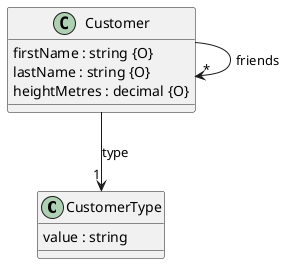 @startuml

class CustomerType {
  value : string
}

class Customer {
  firstName : string {O}
  lastName : string {O}
  heightMetres : decimal {O}
}

Customer --> "1" CustomerType : type

Customer --> "*" Customer : friends

@enduml
